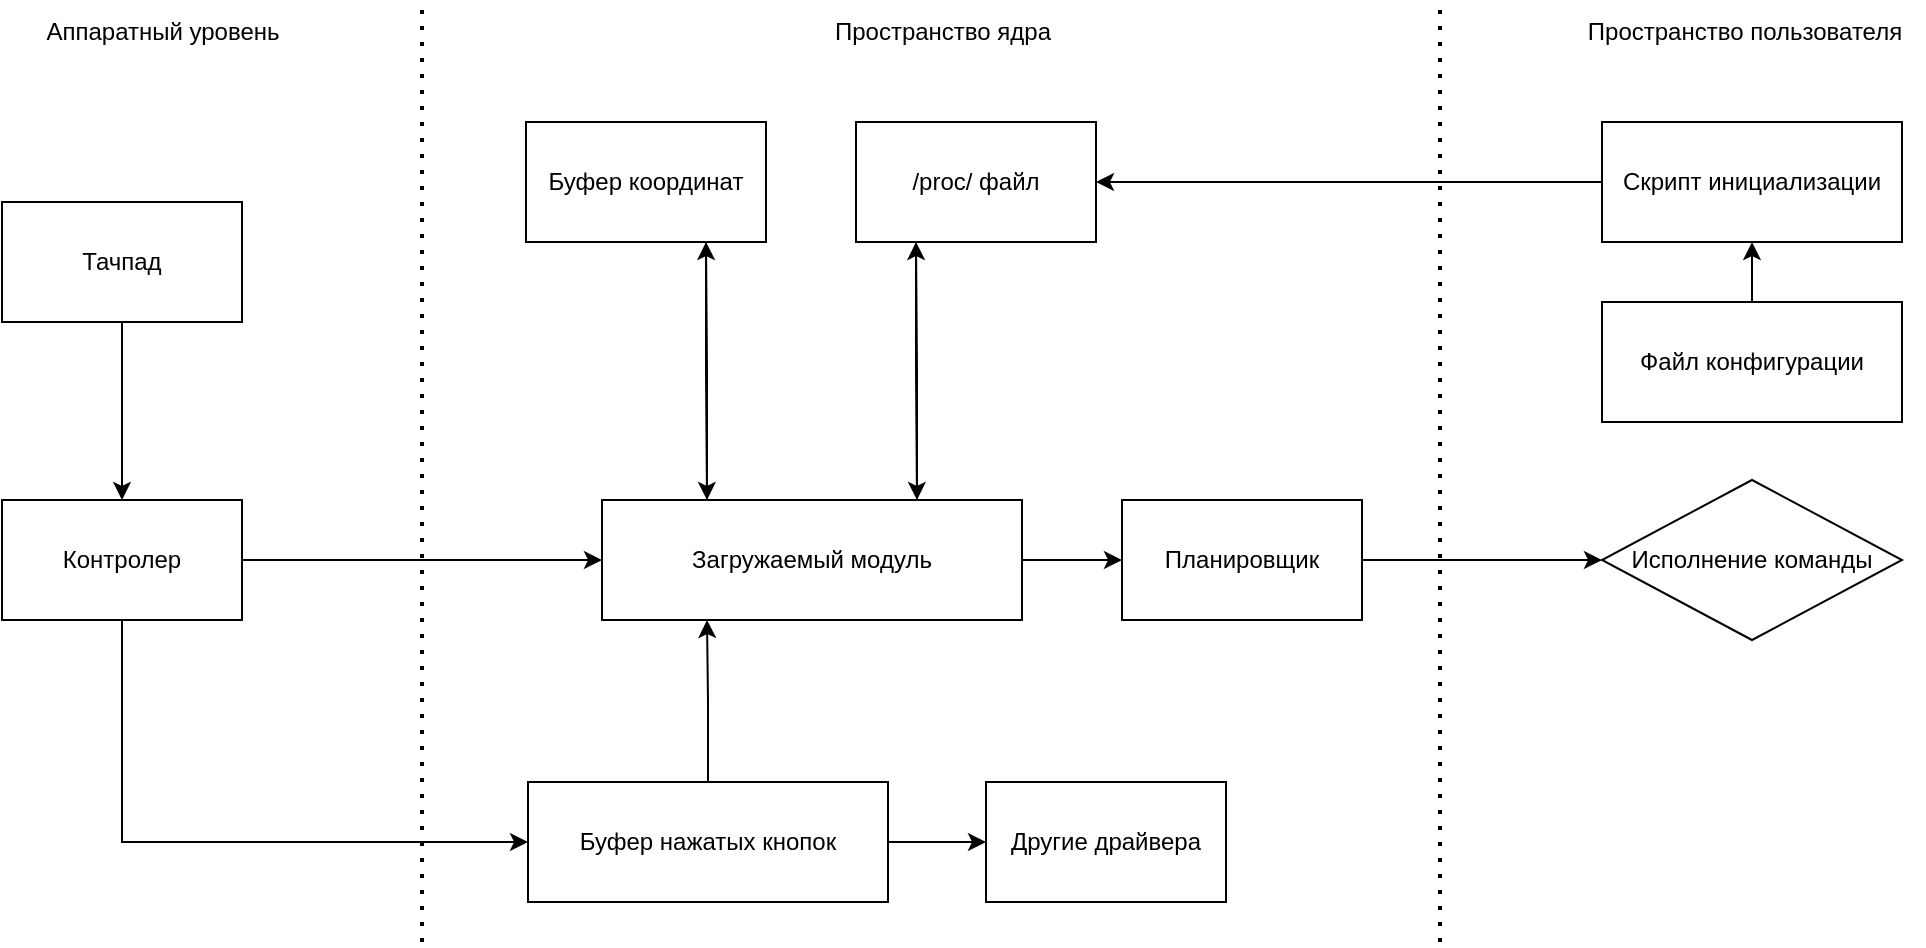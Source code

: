 <mxfile version="22.1.5" type="device">
  <diagram name="Page-1" id="0xHUr7whVXhtEaNVSrXn">
    <mxGraphModel dx="1074" dy="725" grid="1" gridSize="10" guides="1" tooltips="1" connect="1" arrows="1" fold="1" page="1" pageScale="1" pageWidth="850" pageHeight="1100" math="0" shadow="0">
      <root>
        <mxCell id="0" />
        <mxCell id="1" parent="0" />
        <mxCell id="K6yWCftTm4GcKfn3RR__-15" value="" style="edgeStyle=orthogonalEdgeStyle;rounded=0;orthogonalLoop=1;jettySize=auto;html=1;" parent="1" source="K6yWCftTm4GcKfn3RR__-3" target="K6yWCftTm4GcKfn3RR__-4" edge="1">
          <mxGeometry relative="1" as="geometry" />
        </mxCell>
        <mxCell id="K6yWCftTm4GcKfn3RR__-3" value="Тачпад" style="rounded=0;whiteSpace=wrap;html=1;" parent="1" vertex="1">
          <mxGeometry x="130" y="150" width="120" height="60" as="geometry" />
        </mxCell>
        <mxCell id="K6yWCftTm4GcKfn3RR__-18" style="edgeStyle=orthogonalEdgeStyle;rounded=0;orthogonalLoop=1;jettySize=auto;html=1;exitX=0.5;exitY=1;exitDx=0;exitDy=0;entryX=0;entryY=0.5;entryDx=0;entryDy=0;" parent="1" source="K6yWCftTm4GcKfn3RR__-4" target="K6yWCftTm4GcKfn3RR__-8" edge="1">
          <mxGeometry relative="1" as="geometry" />
        </mxCell>
        <mxCell id="K6yWCftTm4GcKfn3RR__-21" style="edgeStyle=orthogonalEdgeStyle;rounded=0;orthogonalLoop=1;jettySize=auto;html=1;exitX=1;exitY=0.5;exitDx=0;exitDy=0;" parent="1" source="K6yWCftTm4GcKfn3RR__-4" target="K6yWCftTm4GcKfn3RR__-5" edge="1">
          <mxGeometry relative="1" as="geometry" />
        </mxCell>
        <mxCell id="K6yWCftTm4GcKfn3RR__-4" value="Контролер" style="rounded=0;whiteSpace=wrap;html=1;" parent="1" vertex="1">
          <mxGeometry x="130" y="299" width="120" height="60" as="geometry" />
        </mxCell>
        <mxCell id="K6yWCftTm4GcKfn3RR__-22" style="edgeStyle=orthogonalEdgeStyle;rounded=0;orthogonalLoop=1;jettySize=auto;html=1;exitX=0.25;exitY=0;exitDx=0;exitDy=0;entryX=0.75;entryY=1;entryDx=0;entryDy=0;" parent="1" source="K6yWCftTm4GcKfn3RR__-5" target="K6yWCftTm4GcKfn3RR__-6" edge="1">
          <mxGeometry relative="1" as="geometry" />
        </mxCell>
        <mxCell id="K6yWCftTm4GcKfn3RR__-23" style="edgeStyle=orthogonalEdgeStyle;rounded=0;orthogonalLoop=1;jettySize=auto;html=1;exitX=0.75;exitY=0;exitDx=0;exitDy=0;entryX=0.25;entryY=1;entryDx=0;entryDy=0;" parent="1" source="K6yWCftTm4GcKfn3RR__-5" target="K6yWCftTm4GcKfn3RR__-7" edge="1">
          <mxGeometry relative="1" as="geometry" />
        </mxCell>
        <mxCell id="K6yWCftTm4GcKfn3RR__-24" style="edgeStyle=orthogonalEdgeStyle;rounded=0;orthogonalLoop=1;jettySize=auto;html=1;exitX=1;exitY=0.5;exitDx=0;exitDy=0;entryX=0;entryY=0.5;entryDx=0;entryDy=0;" parent="1" source="K6yWCftTm4GcKfn3RR__-5" target="K6yWCftTm4GcKfn3RR__-10" edge="1">
          <mxGeometry relative="1" as="geometry" />
        </mxCell>
        <mxCell id="K6yWCftTm4GcKfn3RR__-5" value="Загружаемый модуль" style="rounded=0;whiteSpace=wrap;html=1;" parent="1" vertex="1">
          <mxGeometry x="430" y="299" width="210" height="60" as="geometry" />
        </mxCell>
        <mxCell id="K6yWCftTm4GcKfn3RR__-36" style="edgeStyle=orthogonalEdgeStyle;rounded=0;orthogonalLoop=1;jettySize=auto;html=1;exitX=0.75;exitY=1;exitDx=0;exitDy=0;entryX=0.25;entryY=0;entryDx=0;entryDy=0;" parent="1" source="K6yWCftTm4GcKfn3RR__-6" target="K6yWCftTm4GcKfn3RR__-5" edge="1">
          <mxGeometry relative="1" as="geometry" />
        </mxCell>
        <mxCell id="K6yWCftTm4GcKfn3RR__-6" value="Буфер координат" style="rounded=0;whiteSpace=wrap;html=1;" parent="1" vertex="1">
          <mxGeometry x="392" y="110" width="120" height="60" as="geometry" />
        </mxCell>
        <mxCell id="K6yWCftTm4GcKfn3RR__-35" style="edgeStyle=orthogonalEdgeStyle;rounded=0;orthogonalLoop=1;jettySize=auto;html=1;exitX=0.25;exitY=1;exitDx=0;exitDy=0;entryX=0.75;entryY=0;entryDx=0;entryDy=0;" parent="1" source="K6yWCftTm4GcKfn3RR__-7" target="K6yWCftTm4GcKfn3RR__-5" edge="1">
          <mxGeometry relative="1" as="geometry" />
        </mxCell>
        <mxCell id="K6yWCftTm4GcKfn3RR__-7" value="/proc/ файл" style="rounded=0;whiteSpace=wrap;html=1;" parent="1" vertex="1">
          <mxGeometry x="557" y="110" width="120" height="60" as="geometry" />
        </mxCell>
        <mxCell id="K6yWCftTm4GcKfn3RR__-19" style="edgeStyle=orthogonalEdgeStyle;rounded=0;orthogonalLoop=1;jettySize=auto;html=1;exitX=1;exitY=0.5;exitDx=0;exitDy=0;" parent="1" source="K6yWCftTm4GcKfn3RR__-8" target="K6yWCftTm4GcKfn3RR__-9" edge="1">
          <mxGeometry relative="1" as="geometry" />
        </mxCell>
        <mxCell id="K6yWCftTm4GcKfn3RR__-20" style="edgeStyle=orthogonalEdgeStyle;rounded=0;orthogonalLoop=1;jettySize=auto;html=1;exitX=0.5;exitY=0;exitDx=0;exitDy=0;entryX=0.25;entryY=1;entryDx=0;entryDy=0;" parent="1" source="K6yWCftTm4GcKfn3RR__-8" target="K6yWCftTm4GcKfn3RR__-5" edge="1">
          <mxGeometry relative="1" as="geometry" />
        </mxCell>
        <mxCell id="K6yWCftTm4GcKfn3RR__-8" value="Буфер нажатых кнопок" style="rounded=0;whiteSpace=wrap;html=1;" parent="1" vertex="1">
          <mxGeometry x="393" y="440" width="180" height="60" as="geometry" />
        </mxCell>
        <mxCell id="K6yWCftTm4GcKfn3RR__-9" value="Другие драйвера" style="rounded=0;whiteSpace=wrap;html=1;" parent="1" vertex="1">
          <mxGeometry x="622" y="440" width="120" height="60" as="geometry" />
        </mxCell>
        <mxCell id="K6yWCftTm4GcKfn3RR__-25" style="edgeStyle=orthogonalEdgeStyle;rounded=0;orthogonalLoop=1;jettySize=auto;html=1;exitX=1;exitY=0.5;exitDx=0;exitDy=0;" parent="1" source="K6yWCftTm4GcKfn3RR__-10" target="K6yWCftTm4GcKfn3RR__-13" edge="1">
          <mxGeometry relative="1" as="geometry" />
        </mxCell>
        <mxCell id="K6yWCftTm4GcKfn3RR__-10" value="Планировщик" style="rounded=0;whiteSpace=wrap;html=1;" parent="1" vertex="1">
          <mxGeometry x="690" y="299" width="120" height="60" as="geometry" />
        </mxCell>
        <mxCell id="K6yWCftTm4GcKfn3RR__-27" style="edgeStyle=orthogonalEdgeStyle;rounded=0;orthogonalLoop=1;jettySize=auto;html=1;exitX=0;exitY=0.5;exitDx=0;exitDy=0;entryX=1;entryY=0.5;entryDx=0;entryDy=0;" parent="1" source="K6yWCftTm4GcKfn3RR__-11" target="K6yWCftTm4GcKfn3RR__-7" edge="1">
          <mxGeometry relative="1" as="geometry" />
        </mxCell>
        <mxCell id="K6yWCftTm4GcKfn3RR__-11" value="Скрипт инициализации" style="rounded=0;whiteSpace=wrap;html=1;" parent="1" vertex="1">
          <mxGeometry x="930" y="110" width="150" height="60" as="geometry" />
        </mxCell>
        <mxCell id="K6yWCftTm4GcKfn3RR__-26" style="edgeStyle=orthogonalEdgeStyle;rounded=0;orthogonalLoop=1;jettySize=auto;html=1;exitX=0.5;exitY=0;exitDx=0;exitDy=0;entryX=0.5;entryY=1;entryDx=0;entryDy=0;" parent="1" source="K6yWCftTm4GcKfn3RR__-12" target="K6yWCftTm4GcKfn3RR__-11" edge="1">
          <mxGeometry relative="1" as="geometry" />
        </mxCell>
        <mxCell id="K6yWCftTm4GcKfn3RR__-12" value="Файл конфигурации" style="rounded=0;whiteSpace=wrap;html=1;" parent="1" vertex="1">
          <mxGeometry x="930" y="200" width="150" height="60" as="geometry" />
        </mxCell>
        <mxCell id="K6yWCftTm4GcKfn3RR__-13" value="Исполнение команды" style="rhombus;whiteSpace=wrap;html=1;" parent="1" vertex="1">
          <mxGeometry x="930" y="289" width="150" height="80" as="geometry" />
        </mxCell>
        <mxCell id="K6yWCftTm4GcKfn3RR__-28" value="&lt;div&gt;Аппаратный уровень&lt;/div&gt;" style="text;html=1;align=center;verticalAlign=middle;resizable=0;points=[];autosize=1;strokeColor=none;fillColor=none;" parent="1" vertex="1">
          <mxGeometry x="140" y="50" width="140" height="30" as="geometry" />
        </mxCell>
        <mxCell id="K6yWCftTm4GcKfn3RR__-29" value="&lt;div&gt;Пространство ядра&lt;/div&gt;" style="text;html=1;align=center;verticalAlign=middle;resizable=0;points=[];autosize=1;strokeColor=none;fillColor=none;" parent="1" vertex="1">
          <mxGeometry x="535" y="50" width="130" height="30" as="geometry" />
        </mxCell>
        <mxCell id="K6yWCftTm4GcKfn3RR__-30" value="Пространство пользователя" style="text;html=1;align=center;verticalAlign=middle;resizable=0;points=[];autosize=1;strokeColor=none;fillColor=none;" parent="1" vertex="1">
          <mxGeometry x="911" y="50" width="180" height="30" as="geometry" />
        </mxCell>
        <mxCell id="Jezrd3iWf-ZKwnu0oWVS-1" value="" style="endArrow=none;dashed=1;html=1;dashPattern=1 3;strokeWidth=2;rounded=0;" edge="1" parent="1">
          <mxGeometry width="50" height="50" relative="1" as="geometry">
            <mxPoint x="340" y="520" as="sourcePoint" />
            <mxPoint x="340" y="50" as="targetPoint" />
          </mxGeometry>
        </mxCell>
        <mxCell id="Jezrd3iWf-ZKwnu0oWVS-2" value="" style="endArrow=none;dashed=1;html=1;dashPattern=1 3;strokeWidth=2;rounded=0;" edge="1" parent="1">
          <mxGeometry width="50" height="50" relative="1" as="geometry">
            <mxPoint x="849" y="520" as="sourcePoint" />
            <mxPoint x="849" y="50" as="targetPoint" />
          </mxGeometry>
        </mxCell>
      </root>
    </mxGraphModel>
  </diagram>
</mxfile>
